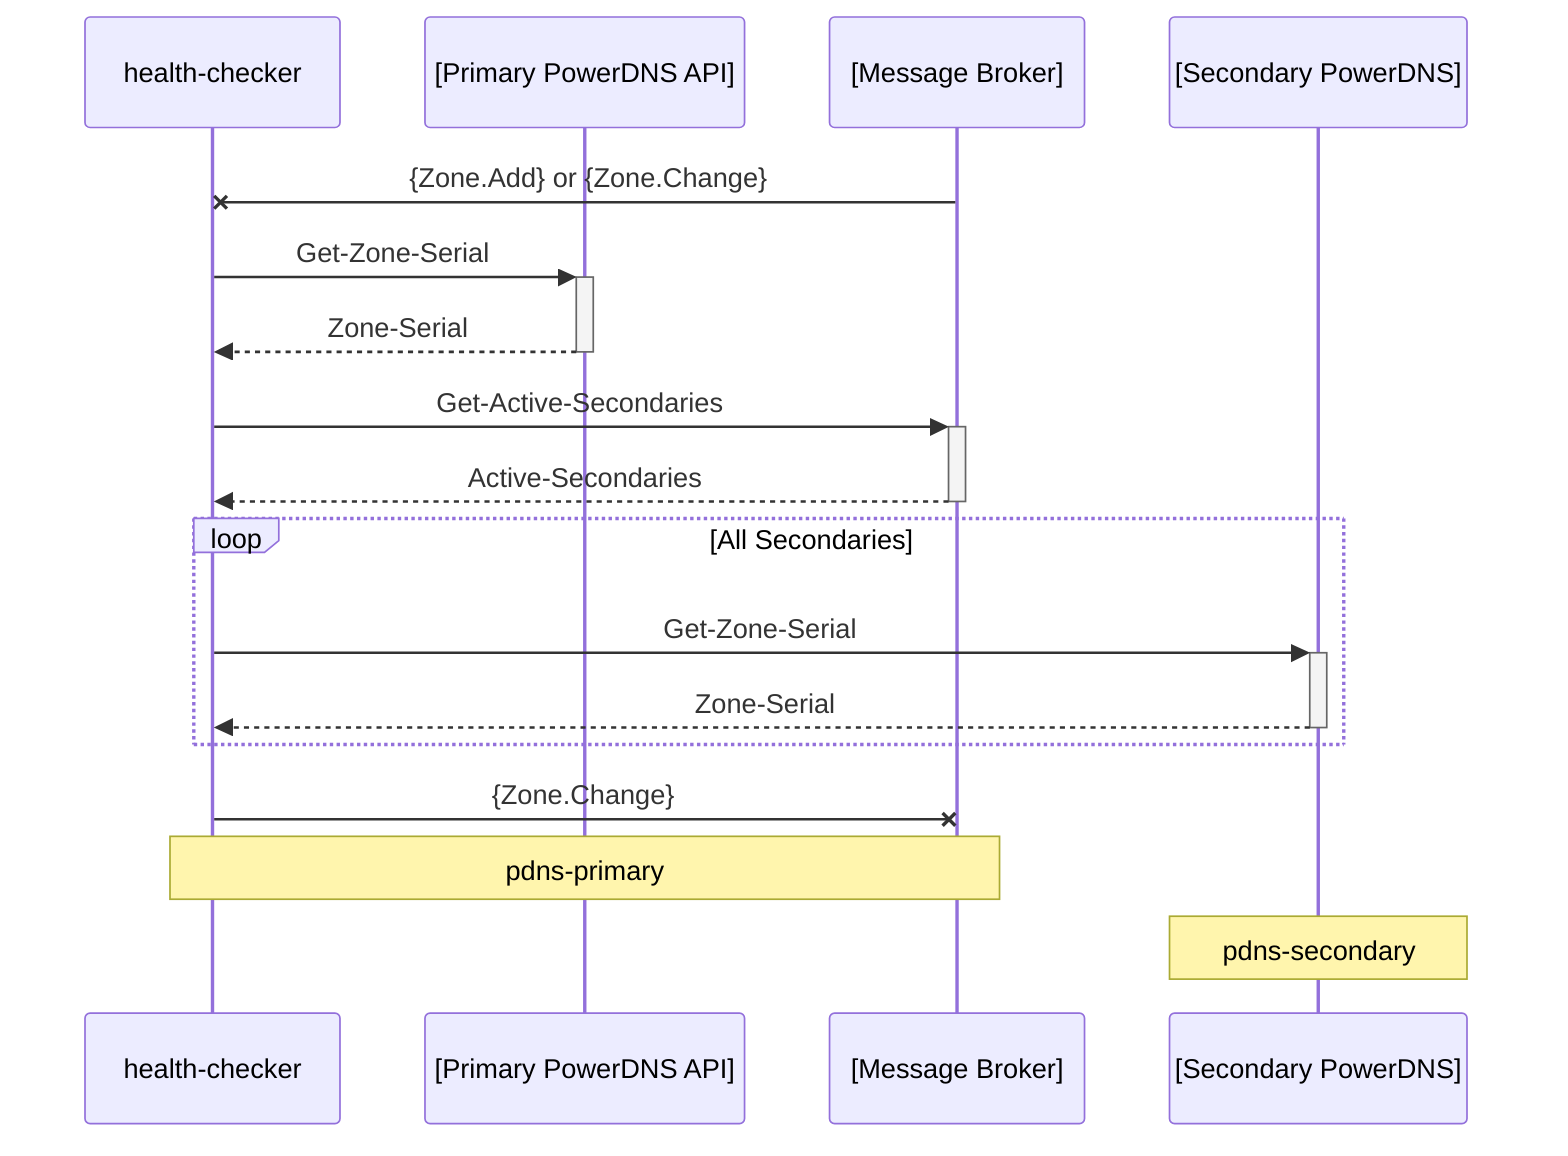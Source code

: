 sequenceDiagram
participant a as health-checker
participant b as [Primary PowerDNS API]
participant c as [Message Broker]
participant e as [Secondary PowerDNS]
c-xa: {Zone.Add} or {Zone.Change}
a->>+b: Get-Zone-Serial
b-->>-a: Zone-Serial
a->>+c: Get-Active-Secondaries
c-->>-a: Active-Secondaries
loop All Secondaries
a->>+e: Get-Zone-Serial
e-->>-a: Zone-Serial
end
a-xc: {Zone.Change}
Note over a,c: pdns-primary
Note over e: pdns-secondary